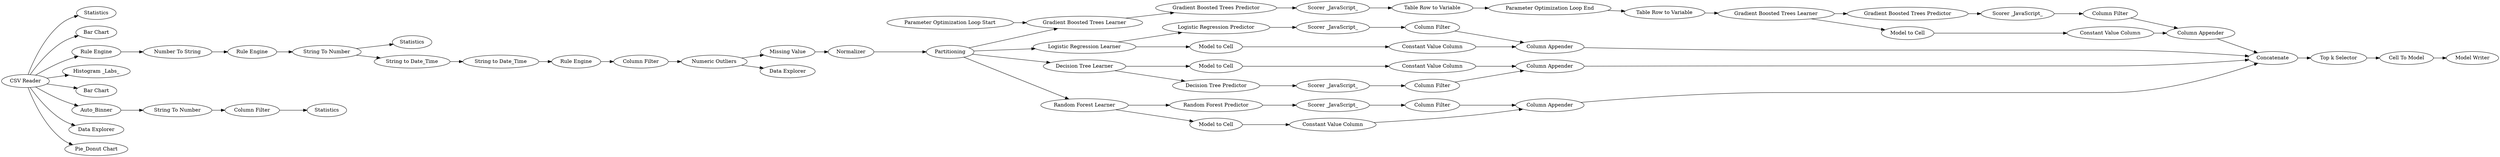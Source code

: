 digraph {
	"-9184206283509565915_784" [label="Table Row to Variable"]
	"-9184206283509565915_776" [label="Gradient Boosted Trees Predictor"]
	"-2759439982800234224_795" [label="String to Date_Time"]
	"-9172912279245876196_708" [label="Scorer _JavaScript_"]
	"-9184206283509565915_775" [label="Gradient Boosted Trees Learner"]
	"-2759439982800234224_9" [label=Statistics]
	"-9184206283509565915_773" [label="Gradient Boosted Trees Learner"]
	"4072005094194961190_788" [label="Constant Value Column"]
	"-9184206283509565915_727" [label="Model to Cell"]
	"4072005094194961190_773" [label="Scorer _JavaScript_"]
	"-2759439982800234224_761" [label="Column Filter"]
	"-9172912279245876196_712" [label="Logistic Regression Learner"]
	"-2759439982800234224_40" [label=Partitioning]
	"604689822784824237_760" [label="Column Appender"]
	"-9172912279245876196_713" [label="Logistic Regression Predictor"]
	"-2759439982800234224_768" [label=Concatenate]
	"-2759439982800234224_807" [label="Numeric Outliers"]
	"-2759439982800234224_41" [label=Normalizer]
	"-2759439982800234224_99" [label="String To Number"]
	"-9184206283509565915_729" [label="Constant Value Column"]
	"-9184206283509565915_785" [label="Column Appender"]
	"604689822784824237_759" [label="Model to Cell"]
	"-9184206283509565915_744" [label="Parameter Optimization Loop Start"]
	"4072005094194961190_789" [label="Column Filter"]
	"-4211787240629440039_762" [label="CSV Reader"]
	"-9184206283509565915_774" [label="Gradient Boosted Trees Predictor"]
	"8994073317547708875_758" [label="Cell To Model"]
	"-2759439982800234224_37" [label="Missing Value"]
	"4072005094194961190_772" [label="Column Appender"]
	"-2759439982800234224_34" [label=Statistics]
	"604689822784824237_756" [label="Decision Tree Learner"]
	"-9172912279245876196_715" [label="Constant Value Column"]
	"4072005094194961190_766" [label="Random Forest Predictor"]
	"-2759439982800234224_77" [label="Bar Chart"]
	"604689822784824237_757" [label="Decision Tree Predictor"]
	"-9184206283509565915_728" [label="Column Filter"]
	"-9184206283509565915_721" [label="Scorer _JavaScript_"]
	"604689822784824237_706" [label="Constant Value Column"]
	"-2759439982800234224_796" [label="Rule Engine"]
	"-2759439982800234224_805" [label="Histogram _Labs_"]
	"-2759439982800234224_806" [label=Statistics]
	"-2759439982800234224_804" [label="Bar Chart"]
	"-9184206283509565915_783" [label="Table Row to Variable"]
	"-2759439982800234224_97" [label=Auto_Binner]
	"4072005094194961190_765" [label="Random Forest Learner"]
	"8994073317547708875_769" [label="Model Writer"]
	"-2759439982800234224_799" [label="Data Explorer"]
	"-9184206283509565915_745" [label="Parameter Optimization Loop End"]
	"-2759439982800234224_74" [label="Pie_Donut Chart"]
	"604689822784824237_705" [label="Column Filter"]
	"-2759439982800234224_764" [label="Number To String"]
	"-9184206283509565915_763" [label="Scorer _JavaScript_"]
	"-2759439982800234224_794" [label="String to Date_Time"]
	"604689822784824237_758" [label="Scorer _JavaScript_"]
	"-9172912279245876196_716" [label="Column Filter"]
	"-2759439982800234224_4" [label="Rule Engine"]
	"-2759439982800234224_98" [label="Column Filter"]
	"-2759439982800234224_800" [label="Rule Engine"]
	"-9172912279245876196_718" [label="Model to Cell"]
	"-2759439982800234224_802" [label="String To Number"]
	"4072005094194961190_771" [label="Model to Cell"]
	"-9172912279245876196_719" [label="Column Appender"]
	"-2759439982800234224_809" [label="Data Explorer"]
	"8994073317547708875_770" [label="Top k Selector"]
	"-4211787240629440039_762" -> "-2759439982800234224_799"
	"-9184206283509565915_783" -> "-9184206283509565915_745"
	"-2759439982800234224_768" -> "8994073317547708875_770"
	"-9184206283509565915_763" -> "-9184206283509565915_728"
	"-9184206283509565915_785" -> "-2759439982800234224_768"
	"4072005094194961190_766" -> "4072005094194961190_773"
	"-9172912279245876196_712" -> "-9172912279245876196_718"
	"604689822784824237_759" -> "604689822784824237_706"
	"-2759439982800234224_794" -> "-2759439982800234224_795"
	"604689822784824237_705" -> "604689822784824237_760"
	"604689822784824237_758" -> "604689822784824237_705"
	"-2759439982800234224_761" -> "-2759439982800234224_807"
	"-9172912279245876196_719" -> "-2759439982800234224_768"
	"-2759439982800234224_796" -> "-2759439982800234224_764"
	"-2759439982800234224_97" -> "-2759439982800234224_99"
	"4072005094194961190_773" -> "4072005094194961190_789"
	"-9184206283509565915_727" -> "-9184206283509565915_729"
	"-4211787240629440039_762" -> "-2759439982800234224_804"
	"-9184206283509565915_729" -> "-9184206283509565915_785"
	"604689822784824237_756" -> "604689822784824237_757"
	"-9184206283509565915_776" -> "-9184206283509565915_763"
	"-4211787240629440039_762" -> "-2759439982800234224_77"
	"-9184206283509565915_744" -> "-9184206283509565915_773"
	"-9184206283509565915_773" -> "-9184206283509565915_774"
	"4072005094194961190_788" -> "4072005094194961190_772"
	"-2759439982800234224_764" -> "-2759439982800234224_800"
	"-9184206283509565915_745" -> "-9184206283509565915_784"
	"-2759439982800234224_807" -> "-2759439982800234224_37"
	"-2759439982800234224_37" -> "-2759439982800234224_41"
	"604689822784824237_756" -> "604689822784824237_759"
	"-2759439982800234224_802" -> "-2759439982800234224_806"
	"-2759439982800234224_800" -> "-2759439982800234224_802"
	"-9184206283509565915_775" -> "-9184206283509565915_776"
	"-9172912279245876196_713" -> "-9172912279245876196_708"
	"-9184206283509565915_784" -> "-9184206283509565915_775"
	"-9184206283509565915_774" -> "-9184206283509565915_721"
	"-9172912279245876196_716" -> "-9172912279245876196_719"
	"-9172912279245876196_712" -> "-9172912279245876196_713"
	"-4211787240629440039_762" -> "-2759439982800234224_796"
	"-9184206283509565915_775" -> "-9184206283509565915_727"
	"-2759439982800234224_40" -> "-9172912279245876196_712"
	"8994073317547708875_770" -> "8994073317547708875_758"
	"604689822784824237_757" -> "604689822784824237_758"
	"-2759439982800234224_795" -> "-2759439982800234224_4"
	"-2759439982800234224_807" -> "-2759439982800234224_809"
	"-2759439982800234224_802" -> "-2759439982800234224_794"
	"-9172912279245876196_718" -> "-9172912279245876196_715"
	"4072005094194961190_765" -> "4072005094194961190_771"
	"-2759439982800234224_99" -> "-2759439982800234224_98"
	"-4211787240629440039_762" -> "-2759439982800234224_9"
	"-2759439982800234224_98" -> "-2759439982800234224_34"
	"-2759439982800234224_40" -> "-9184206283509565915_773"
	"-4211787240629440039_762" -> "-2759439982800234224_97"
	"-2759439982800234224_40" -> "604689822784824237_756"
	"4072005094194961190_765" -> "4072005094194961190_766"
	"-9184206283509565915_728" -> "-9184206283509565915_785"
	"604689822784824237_760" -> "-2759439982800234224_768"
	"-9184206283509565915_721" -> "-9184206283509565915_783"
	"-2759439982800234224_40" -> "4072005094194961190_765"
	"4072005094194961190_771" -> "4072005094194961190_788"
	"-9172912279245876196_715" -> "-9172912279245876196_719"
	"-2759439982800234224_4" -> "-2759439982800234224_761"
	"-9172912279245876196_708" -> "-9172912279245876196_716"
	"4072005094194961190_789" -> "4072005094194961190_772"
	"-4211787240629440039_762" -> "-2759439982800234224_74"
	"-4211787240629440039_762" -> "-2759439982800234224_805"
	"604689822784824237_706" -> "604689822784824237_760"
	"8994073317547708875_758" -> "8994073317547708875_769"
	"4072005094194961190_772" -> "-2759439982800234224_768"
	"-2759439982800234224_41" -> "-2759439982800234224_40"
	rankdir=LR
}

